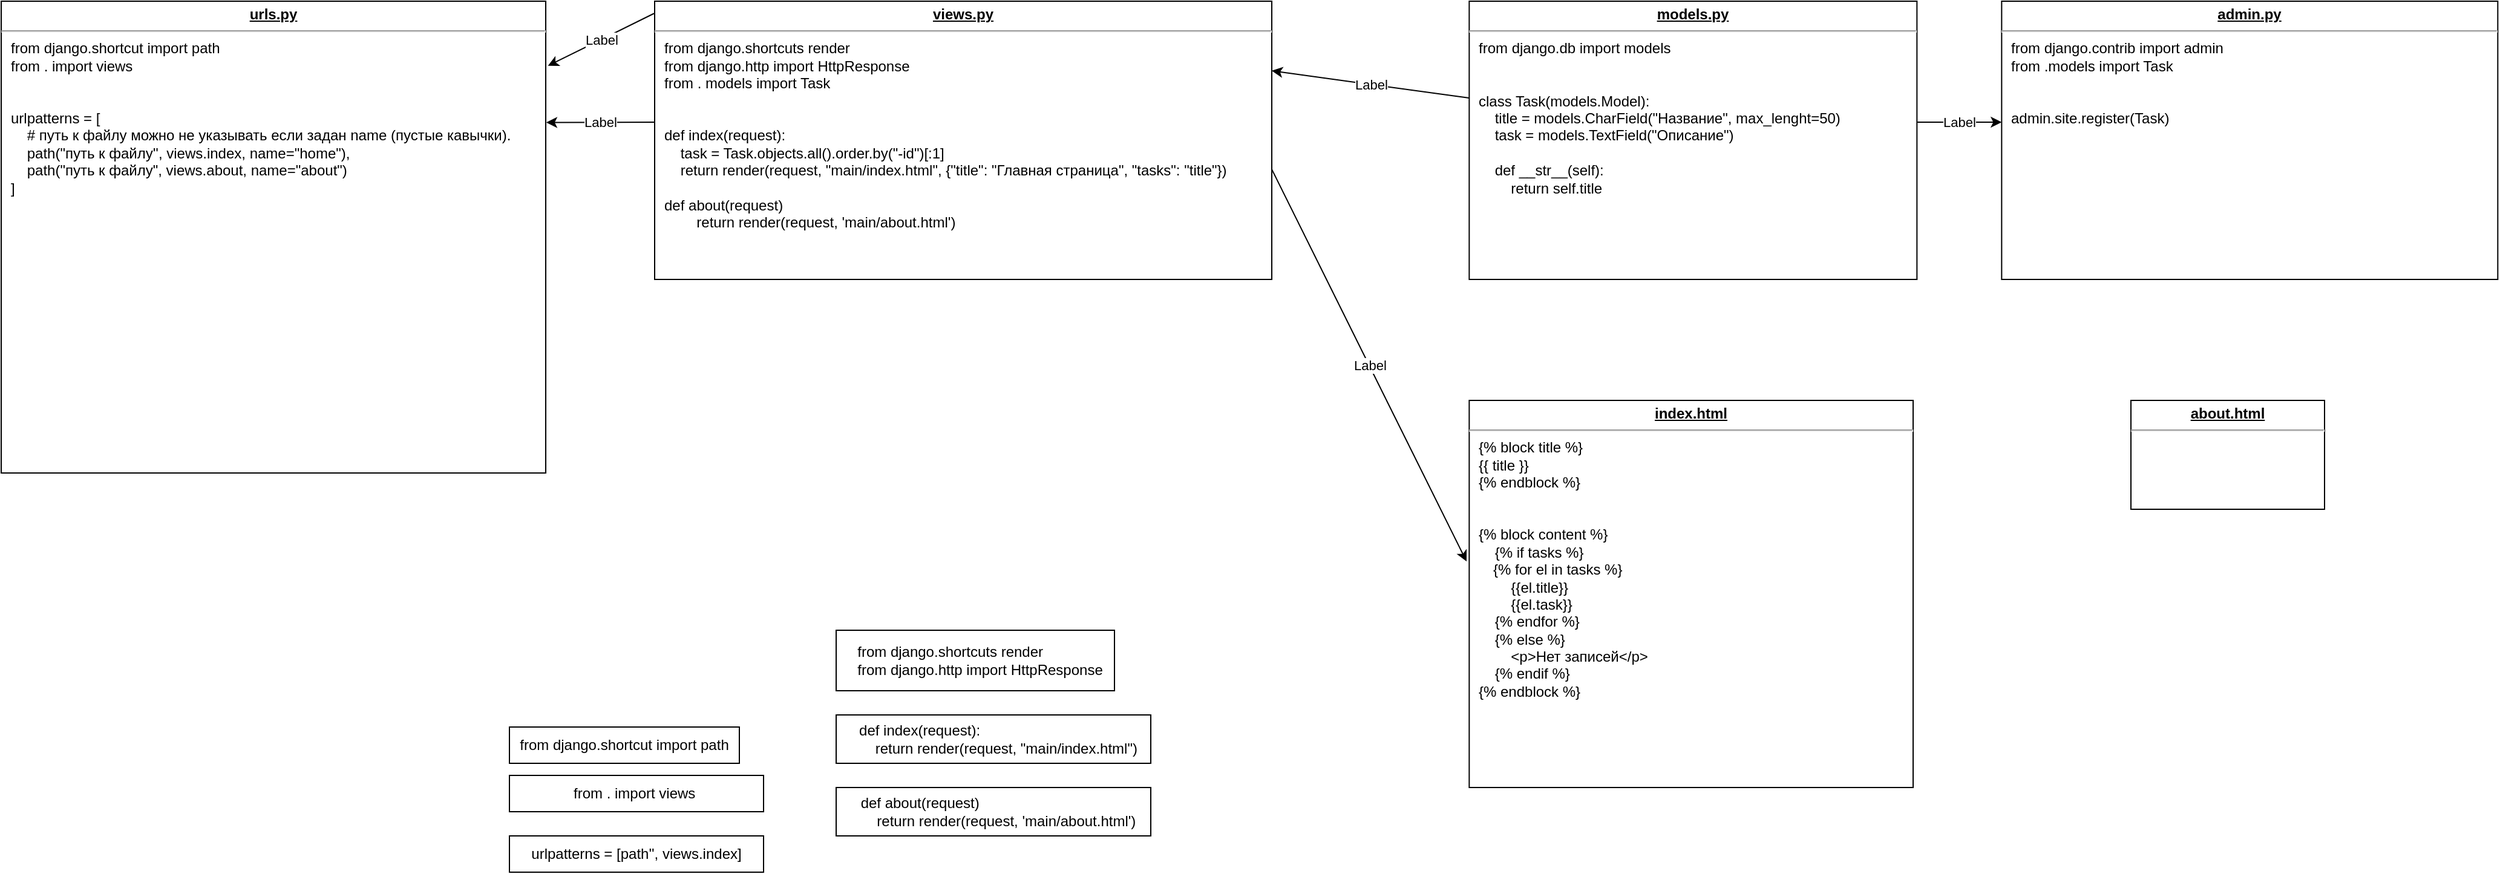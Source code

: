 <mxfile version="21.5.0" type="github">
  <diagram name="Page-1" id="e56a1550-8fbb-45ad-956c-1786394a9013">
    <mxGraphModel dx="2011" dy="801" grid="1" gridSize="10" guides="1" tooltips="1" connect="1" arrows="1" fold="1" page="1" pageScale="1" pageWidth="1100" pageHeight="850" background="none" math="0" shadow="0">
      <root>
        <mxCell id="0" />
        <mxCell id="1" parent="0" />
        <mxCell id="yi79t5vUQcOIQiDHJ_99-1" value="&lt;p style=&quot;margin:0px;margin-top:4px;text-align:center;text-decoration:underline;&quot;&gt;&lt;b&gt;urls.py&lt;/b&gt;&lt;/p&gt;&lt;hr&gt;&lt;p style=&quot;margin:0px;margin-left:8px;&quot;&gt;from django.shortcut import path&lt;/p&gt;&lt;p style=&quot;margin:0px;margin-left:8px;&quot;&gt;from . import views&amp;nbsp;&lt;/p&gt;&lt;p style=&quot;margin:0px;margin-left:8px;&quot;&gt;&lt;br&gt;&lt;/p&gt;&lt;p style=&quot;margin:0px;margin-left:8px;&quot;&gt;&lt;br&gt;&lt;/p&gt;&lt;p style=&quot;margin:0px;margin-left:8px;&quot;&gt;urlpatterns = [&lt;/p&gt;&lt;p style=&quot;margin:0px;margin-left:8px;&quot;&gt;&amp;nbsp; &amp;nbsp; # путь к файлу можно не указывать если задан name (пустые кавычки).&lt;br&gt;&lt;/p&gt;&lt;p style=&quot;margin:0px;margin-left:8px;&quot;&gt;&lt;span style=&quot;&quot;&gt;&lt;span style=&quot;&quot;&gt;&amp;nbsp;&amp;nbsp;&amp;nbsp;&amp;nbsp;&lt;/span&gt;&lt;/span&gt;path(&quot;путь к файлу&#39;&#39;, views.index, name=&quot;home&quot;),&amp;nbsp;&lt;/p&gt;&lt;p style=&quot;margin:0px;margin-left:8px;&quot;&gt;&lt;span style=&quot;&quot;&gt;&lt;span style=&quot;&quot;&gt;&amp;nbsp;&amp;nbsp;&amp;nbsp;&amp;nbsp;&lt;/span&gt;&lt;/span&gt;path(&quot;путь к файлу&quot;, views.about, name=&quot;about&quot;)&lt;/p&gt;&lt;p style=&quot;margin:0px;margin-left:8px;&quot;&gt;&lt;span style=&quot;background-color: initial;&quot;&gt;]&lt;/span&gt;&lt;/p&gt;" style="verticalAlign=top;align=left;overflow=fill;fontSize=12;fontFamily=Helvetica;html=1;whiteSpace=wrap;" parent="1" vertex="1">
          <mxGeometry x="-180" y="70" width="450" height="390" as="geometry" />
        </mxCell>
        <mxCell id="yi79t5vUQcOIQiDHJ_99-2" value="&lt;p style=&quot;margin:0px;margin-top:4px;text-align:center;text-decoration:underline;&quot;&gt;&lt;b&gt;views.py&lt;/b&gt;&lt;/p&gt;&lt;hr&gt;&lt;p style=&quot;margin:0px;margin-left:8px;&quot;&gt;from django.shortcuts render&lt;/p&gt;&lt;p style=&quot;margin:0px;margin-left:8px;&quot;&gt;from django.http import HttpResponse&lt;/p&gt;&lt;p style=&quot;margin:0px;margin-left:8px;&quot;&gt;from . models import Task&lt;/p&gt;&lt;p style=&quot;margin:0px;margin-left:8px;&quot;&gt;&lt;br&gt;&lt;/p&gt;&lt;p style=&quot;margin:0px;margin-left:8px;&quot;&gt;&lt;br&gt;&lt;/p&gt;&lt;p style=&quot;margin:0px;margin-left:8px;&quot;&gt;def index(request):&lt;/p&gt;&lt;p style=&quot;margin:0px;margin-left:8px;&quot;&gt;&amp;nbsp; &amp;nbsp; task = Task.objects.all().order.by(&quot;-id&quot;)[:1]&lt;/p&gt;&lt;p style=&quot;margin:0px;margin-left:8px;&quot;&gt;&amp;nbsp; &amp;nbsp; return render(request, &quot;main/index.html&quot;, {&quot;title&quot;: &quot;Главная страница&quot;, &quot;tasks&quot;: &quot;title&quot;})&lt;br&gt;&lt;/p&gt;&lt;p style=&quot;margin:0px;margin-left:8px;&quot;&gt;&lt;br&gt;&lt;/p&gt;&lt;p style=&quot;margin:0px;margin-left:8px;&quot;&gt;def about(request)&lt;/p&gt;&lt;p style=&quot;margin:0px;margin-left:8px;&quot;&gt;&lt;span style=&quot;white-space: pre;&quot;&gt;&#x9;&lt;/span&gt;return render(request, &#39;main/about.html&#39;)&lt;br&gt;&lt;/p&gt;&lt;p style=&quot;margin:0px;margin-left:8px;&quot;&gt;&lt;br&gt;&lt;/p&gt;&lt;p style=&quot;margin:0px;margin-left:8px;&quot;&gt;&lt;br&gt;&lt;/p&gt;&lt;p style=&quot;margin:0px;margin-left:8px;&quot;&gt;&lt;br&gt;&lt;/p&gt;" style="verticalAlign=top;align=left;overflow=fill;fontSize=12;fontFamily=Helvetica;html=1;whiteSpace=wrap;" parent="1" vertex="1">
          <mxGeometry x="360" y="70" width="510" height="230" as="geometry" />
        </mxCell>
        <mxCell id="yi79t5vUQcOIQiDHJ_99-8" value="" style="endArrow=classic;html=1;rounded=0;entryX=1.001;entryY=0.257;entryDx=0;entryDy=0;entryPerimeter=0;exitX=0;exitY=0.435;exitDx=0;exitDy=0;exitPerimeter=0;" parent="1" source="yi79t5vUQcOIQiDHJ_99-2" target="yi79t5vUQcOIQiDHJ_99-1" edge="1">
          <mxGeometry relative="1" as="geometry">
            <mxPoint x="330" y="240" as="sourcePoint" />
            <mxPoint x="360" y="170" as="targetPoint" />
          </mxGeometry>
        </mxCell>
        <mxCell id="yi79t5vUQcOIQiDHJ_99-9" value="Label" style="edgeLabel;resizable=0;html=1;align=center;verticalAlign=middle;" parent="yi79t5vUQcOIQiDHJ_99-8" connectable="0" vertex="1">
          <mxGeometry relative="1" as="geometry" />
        </mxCell>
        <mxCell id="yi79t5vUQcOIQiDHJ_99-10" value="&lt;p style=&quot;margin:0px;margin-top:4px;text-align:center;text-decoration:underline;&quot;&gt;&lt;b&gt;index.html&lt;/b&gt;&lt;/p&gt;&lt;hr&gt;&lt;p style=&quot;margin:0px;margin-left:8px;&quot;&gt;{% block title %}&lt;/p&gt;&lt;p style=&quot;margin:0px;margin-left:8px;&quot;&gt;{{ title }}&lt;/p&gt;&lt;p style=&quot;margin:0px;margin-left:8px;&quot;&gt;{% endblock %}&lt;/p&gt;&lt;p style=&quot;margin:0px;margin-left:8px;&quot;&gt;&lt;br&gt;&lt;/p&gt;&lt;p style=&quot;margin:0px;margin-left:8px;&quot;&gt;&lt;br&gt;&lt;/p&gt;&lt;p style=&quot;margin:0px;margin-left:8px;&quot;&gt;{% block content %}&lt;/p&gt;&lt;p style=&quot;margin:0px;margin-left:8px;&quot;&gt;&amp;nbsp; &amp;nbsp; {% if tasks %}&lt;br&gt;&lt;/p&gt;&amp;nbsp; &amp;nbsp; &amp;nbsp;&amp;nbsp;&lt;span style=&quot;background-color: initial;&quot;&gt;{% for el in tasks %}&lt;/span&gt;&lt;br&gt;&lt;p style=&quot;margin:0px;margin-left:8px;&quot;&gt;&lt;span style=&quot;background-color: initial;&quot;&gt;&amp;nbsp; &amp;nbsp; &amp;nbsp; &amp;nbsp; {{el.title}}&lt;/span&gt;&lt;br&gt;&lt;/p&gt;&lt;p style=&quot;margin:0px;margin-left:8px;&quot;&gt;&lt;span style=&quot;background-color: initial;&quot;&gt;&amp;nbsp; &amp;nbsp; &amp;nbsp; &amp;nbsp; {{el.task}}&lt;/span&gt;&lt;/p&gt;&lt;p style=&quot;margin:0px;margin-left:8px;&quot;&gt;&amp;nbsp; &amp;nbsp; {% endfor %}&lt;span style=&quot;background-color: initial;&quot;&gt;&lt;br&gt;&lt;/span&gt;&lt;/p&gt;&lt;p style=&quot;margin:0px;margin-left:8px;&quot;&gt;&amp;nbsp; &amp;nbsp; {% else %}&lt;/p&gt;&lt;p style=&quot;margin:0px;margin-left:8px;&quot;&gt;&amp;nbsp; &amp;nbsp; &amp;nbsp; &amp;nbsp; &amp;lt;p&amp;gt;Нет записей&amp;lt;/p&amp;gt;&lt;/p&gt;&lt;p style=&quot;margin:0px;margin-left:8px;&quot;&gt;&amp;nbsp; &amp;nbsp; {% endif %}&lt;/p&gt;&lt;p style=&quot;margin:0px;margin-left:8px;&quot;&gt;{% endblock %}&lt;/p&gt;" style="verticalAlign=top;align=left;overflow=fill;fontSize=12;fontFamily=Helvetica;html=1;whiteSpace=wrap;" parent="1" vertex="1">
          <mxGeometry x="1033.17" y="400" width="366.83" height="320" as="geometry" />
        </mxCell>
        <mxCell id="yi79t5vUQcOIQiDHJ_99-11" value="&lt;p style=&quot;margin:0px;margin-top:4px;text-align:center;text-decoration:underline;&quot;&gt;&lt;b&gt;about.html&lt;/b&gt;&lt;/p&gt;&lt;hr&gt;&lt;p style=&quot;margin:0px;margin-left:8px;&quot;&gt;&lt;br&gt;&lt;/p&gt;" style="verticalAlign=top;align=left;overflow=fill;fontSize=12;fontFamily=Helvetica;html=1;whiteSpace=wrap;" parent="1" vertex="1">
          <mxGeometry x="1580" y="400" width="160" height="90" as="geometry" />
        </mxCell>
        <mxCell id="yi79t5vUQcOIQiDHJ_99-12" value="" style="endArrow=classic;html=1;rounded=0;entryX=1.004;entryY=0.137;entryDx=0;entryDy=0;entryPerimeter=0;exitX=-0.001;exitY=0.044;exitDx=0;exitDy=0;exitPerimeter=0;" parent="1" source="yi79t5vUQcOIQiDHJ_99-2" target="yi79t5vUQcOIQiDHJ_99-1" edge="1">
          <mxGeometry relative="1" as="geometry">
            <mxPoint x="320" y="10" as="sourcePoint" />
            <mxPoint x="370" y="130" as="targetPoint" />
          </mxGeometry>
        </mxCell>
        <mxCell id="yi79t5vUQcOIQiDHJ_99-13" value="Label" style="edgeLabel;resizable=0;html=1;align=center;verticalAlign=middle;" parent="yi79t5vUQcOIQiDHJ_99-12" connectable="0" vertex="1">
          <mxGeometry relative="1" as="geometry" />
        </mxCell>
        <mxCell id="yi79t5vUQcOIQiDHJ_99-14" value="urlpatterns = [path&#39;&#39;, views.index]" style="rounded=0;whiteSpace=wrap;html=1;" parent="1" vertex="1">
          <mxGeometry x="240" y="760" width="210" height="30" as="geometry" />
        </mxCell>
        <mxCell id="yi79t5vUQcOIQiDHJ_99-15" value="from django.shortcut import path" style="rounded=0;whiteSpace=wrap;html=1;" parent="1" vertex="1">
          <mxGeometry x="240" y="670" width="190" height="30" as="geometry" />
        </mxCell>
        <mxCell id="yi79t5vUQcOIQiDHJ_99-16" value="from . import views&amp;nbsp;" style="rounded=0;whiteSpace=wrap;html=1;" parent="1" vertex="1">
          <mxGeometry x="240" y="710" width="210" height="30" as="geometry" />
        </mxCell>
        <mxCell id="yi79t5vUQcOIQiDHJ_99-17" value="&lt;p style=&quot;border-color: var(--border-color); text-align: left; margin: 0px 0px 0px 8px;&quot;&gt;def index(request):&lt;/p&gt;&lt;p style=&quot;border-color: var(--border-color); text-align: left; margin: 0px 0px 0px 8px;&quot;&gt;&lt;span style=&quot;white-space: pre;&quot;&gt;&amp;nbsp;&amp;nbsp;&amp;nbsp;&amp;nbsp;&lt;/span&gt;return render(request, &quot;main/index.html&quot;)&lt;/p&gt;" style="rounded=0;whiteSpace=wrap;html=1;" parent="1" vertex="1">
          <mxGeometry x="510" y="660" width="260" height="40" as="geometry" />
        </mxCell>
        <mxCell id="yi79t5vUQcOIQiDHJ_99-18" value="&lt;p style=&quot;border-color: var(--border-color); text-align: left; margin: 0px 0px 0px 8px;&quot;&gt;def about(request)&lt;/p&gt;&lt;p style=&quot;border-color: var(--border-color); text-align: left; margin: 0px 0px 0px 8px;&quot;&gt;&lt;span style=&quot;white-space: pre;&quot;&gt;&amp;nbsp;&amp;nbsp;&amp;nbsp;&amp;nbsp;&lt;/span&gt;return render(request, &#39;main/about.html&#39;)&lt;/p&gt;" style="rounded=0;whiteSpace=wrap;html=1;" parent="1" vertex="1">
          <mxGeometry x="510" y="720" width="260" height="40" as="geometry" />
        </mxCell>
        <mxCell id="yi79t5vUQcOIQiDHJ_99-19" value="&lt;p style=&quot;border-color: var(--border-color); text-align: left; margin: 0px 0px 0px 8px;&quot;&gt;from django.shortcuts render&lt;/p&gt;&lt;p style=&quot;border-color: var(--border-color); text-align: left; margin: 0px 0px 0px 8px;&quot;&gt;from django.http import HttpResponse&lt;/p&gt;" style="rounded=0;whiteSpace=wrap;html=1;" parent="1" vertex="1">
          <mxGeometry x="510" y="590" width="230" height="50" as="geometry" />
        </mxCell>
        <mxCell id="yi79t5vUQcOIQiDHJ_99-30" value="&lt;p style=&quot;margin:0px;margin-top:4px;text-align:center;text-decoration:underline;&quot;&gt;&lt;b&gt;models.py&lt;/b&gt;&lt;/p&gt;&lt;hr&gt;&lt;p style=&quot;margin:0px;margin-left:8px;&quot;&gt;from django.db import models&lt;/p&gt;&lt;p style=&quot;margin:0px;margin-left:8px;&quot;&gt;&lt;br&gt;&lt;/p&gt;&lt;p style=&quot;margin:0px;margin-left:8px;&quot;&gt;&lt;br&gt;&lt;/p&gt;&lt;p style=&quot;margin:0px;margin-left:8px;&quot;&gt;class Task(models.Model):&lt;/p&gt;&lt;p style=&quot;margin:0px;margin-left:8px;&quot;&gt;&amp;nbsp; &amp;nbsp; title = models.CharField(&quot;Название&quot;, max_lenght=50)&lt;/p&gt;&lt;p style=&quot;margin:0px;margin-left:8px;&quot;&gt;&amp;nbsp; &amp;nbsp; task = models.TextField(&quot;Описание&quot;)&lt;/p&gt;&lt;p style=&quot;margin:0px;margin-left:8px;&quot;&gt;&lt;br&gt;&lt;/p&gt;&lt;p style=&quot;margin:0px;margin-left:8px;&quot;&gt;&amp;nbsp; &amp;nbsp; def __str__(self):&lt;/p&gt;&lt;p style=&quot;margin:0px;margin-left:8px;&quot;&gt;&amp;nbsp; &amp;nbsp; &amp;nbsp; &amp;nbsp; return self.title&lt;/p&gt;" style="verticalAlign=top;align=left;overflow=fill;fontSize=12;fontFamily=Helvetica;html=1;whiteSpace=wrap;" parent="1" vertex="1">
          <mxGeometry x="1033.17" y="70" width="370" height="230" as="geometry" />
        </mxCell>
        <mxCell id="yi79t5vUQcOIQiDHJ_99-31" value="&lt;p style=&quot;margin:0px;margin-top:4px;text-align:center;text-decoration:underline;&quot;&gt;&lt;b&gt;admin.py&lt;/b&gt;&lt;/p&gt;&lt;hr&gt;&lt;p style=&quot;margin:0px;margin-left:8px;&quot;&gt;from django.contrib import admin&lt;/p&gt;&lt;p style=&quot;margin:0px;margin-left:8px;&quot;&gt;from .models import Task&lt;/p&gt;&lt;p style=&quot;margin:0px;margin-left:8px;&quot;&gt;&lt;br&gt;&lt;/p&gt;&lt;p style=&quot;margin:0px;margin-left:8px;&quot;&gt;&lt;br&gt;&lt;/p&gt;&lt;p style=&quot;margin:0px;margin-left:8px;&quot;&gt;admin.site.register(Task)&lt;/p&gt;" style="verticalAlign=top;align=left;overflow=fill;fontSize=12;fontFamily=Helvetica;html=1;whiteSpace=wrap;" parent="1" vertex="1">
          <mxGeometry x="1473.17" y="70" width="410" height="230" as="geometry" />
        </mxCell>
        <mxCell id="yi79t5vUQcOIQiDHJ_99-32" value="" style="endArrow=classic;html=1;rounded=0;entryX=-0.006;entryY=0.416;entryDx=0;entryDy=0;entryPerimeter=0;exitX=1;exitY=0.604;exitDx=0;exitDy=0;exitPerimeter=0;" parent="1" source="yi79t5vUQcOIQiDHJ_99-2" target="yi79t5vUQcOIQiDHJ_99-10" edge="1">
          <mxGeometry relative="1" as="geometry">
            <mxPoint x="630" y="440" as="sourcePoint" />
            <mxPoint x="730" y="440" as="targetPoint" />
          </mxGeometry>
        </mxCell>
        <mxCell id="yi79t5vUQcOIQiDHJ_99-33" value="Label" style="edgeLabel;resizable=0;html=1;align=center;verticalAlign=middle;" parent="yi79t5vUQcOIQiDHJ_99-32" connectable="0" vertex="1">
          <mxGeometry relative="1" as="geometry" />
        </mxCell>
        <mxCell id="yi79t5vUQcOIQiDHJ_99-34" value="" style="endArrow=classic;html=1;rounded=0;" parent="1" edge="1">
          <mxGeometry relative="1" as="geometry">
            <mxPoint x="1403.17" y="170" as="sourcePoint" />
            <mxPoint x="1473.17" y="170" as="targetPoint" />
          </mxGeometry>
        </mxCell>
        <mxCell id="yi79t5vUQcOIQiDHJ_99-35" value="Label" style="edgeLabel;resizable=0;html=1;align=center;verticalAlign=middle;" parent="yi79t5vUQcOIQiDHJ_99-34" connectable="0" vertex="1">
          <mxGeometry relative="1" as="geometry" />
        </mxCell>
        <mxCell id="yi79t5vUQcOIQiDHJ_99-36" value="" style="endArrow=classic;html=1;rounded=0;exitX=0;exitY=0.348;exitDx=0;exitDy=0;exitPerimeter=0;entryX=1;entryY=0.25;entryDx=0;entryDy=0;" parent="1" source="yi79t5vUQcOIQiDHJ_99-30" target="yi79t5vUQcOIQiDHJ_99-2" edge="1">
          <mxGeometry relative="1" as="geometry">
            <mxPoint x="730" y="440" as="sourcePoint" />
            <mxPoint x="830" y="440" as="targetPoint" />
          </mxGeometry>
        </mxCell>
        <mxCell id="yi79t5vUQcOIQiDHJ_99-37" value="Label" style="edgeLabel;resizable=0;html=1;align=center;verticalAlign=middle;" parent="yi79t5vUQcOIQiDHJ_99-36" connectable="0" vertex="1">
          <mxGeometry relative="1" as="geometry" />
        </mxCell>
      </root>
    </mxGraphModel>
  </diagram>
</mxfile>

